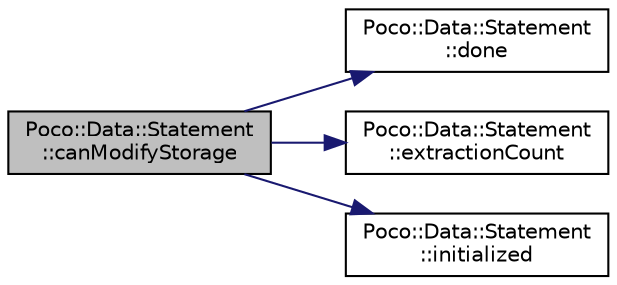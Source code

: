 digraph "Poco::Data::Statement::canModifyStorage"
{
 // LATEX_PDF_SIZE
  edge [fontname="Helvetica",fontsize="10",labelfontname="Helvetica",labelfontsize="10"];
  node [fontname="Helvetica",fontsize="10",shape=record];
  rankdir="LR";
  Node1 [label="Poco::Data::Statement\l::canModifyStorage",height=0.2,width=0.4,color="black", fillcolor="grey75", style="filled", fontcolor="black",tooltip="Resets the Statement so that it can be filled with a new SQL command."];
  Node1 -> Node2 [color="midnightblue",fontsize="10",style="solid",fontname="Helvetica"];
  Node2 [label="Poco::Data::Statement\l::done",height=0.2,width=0.4,color="black", fillcolor="white", style="filled",URL="$classPoco_1_1Data_1_1Statement.html#a0df7e01caa14516f85e567f6d34a06a7",tooltip=" "];
  Node1 -> Node3 [color="midnightblue",fontsize="10",style="solid",fontname="Helvetica"];
  Node3 [label="Poco::Data::Statement\l::extractionCount",height=0.2,width=0.4,color="black", fillcolor="white", style="filled",URL="$classPoco_1_1Data_1_1Statement.html#ac84f4ab83664f77449d9c6e1524b5a4f",tooltip=" "];
  Node1 -> Node4 [color="midnightblue",fontsize="10",style="solid",fontname="Helvetica"];
  Node4 [label="Poco::Data::Statement\l::initialized",height=0.2,width=0.4,color="black", fillcolor="white", style="filled",URL="$classPoco_1_1Data_1_1Statement.html#a95a2f5313b3c3963f22e2d55e3fb8e50",tooltip=" "];
}
